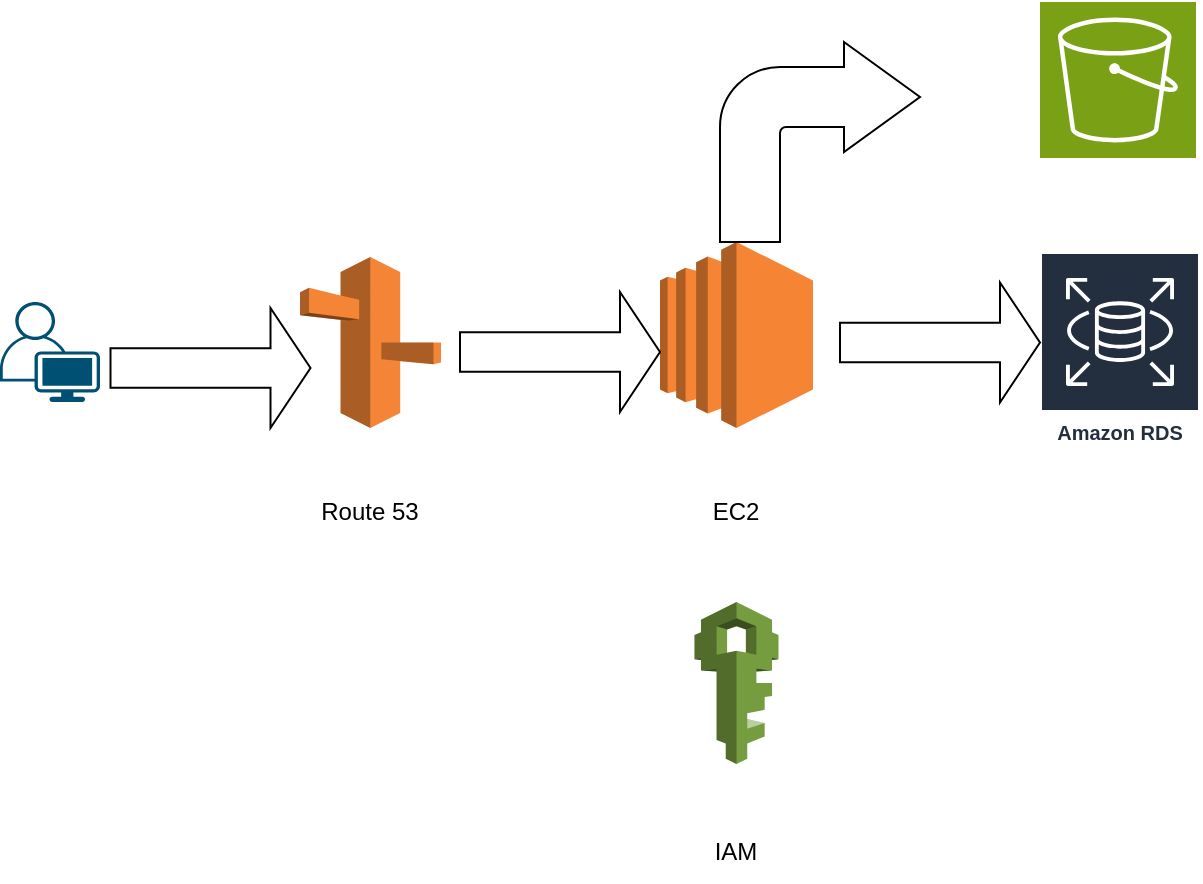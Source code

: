 <mxfile version="22.0.8" type="github">
  <diagram name="Page-1" id="VsmWE-DmiUkpjAb7zMRD">
    <mxGraphModel dx="1026" dy="654" grid="1" gridSize="10" guides="1" tooltips="1" connect="1" arrows="1" fold="1" page="1" pageScale="1" pageWidth="827" pageHeight="1169" math="0" shadow="0">
      <root>
        <mxCell id="0" />
        <mxCell id="1" parent="0" />
        <mxCell id="jl_IBWY0WhHe96FOX9Ji-1" value="" style="outlineConnect=0;dashed=0;verticalLabelPosition=bottom;verticalAlign=top;align=center;html=1;shape=mxgraph.aws3.ec2;fillColor=#F58534;gradientColor=none;" parent="1" vertex="1">
          <mxGeometry x="380" y="200" width="76.5" height="93" as="geometry" />
        </mxCell>
        <mxCell id="aLV7nFI_5ERvQfm9b1BL-1" value="EC2" style="text;html=1;strokeColor=none;fillColor=none;align=center;verticalAlign=middle;whiteSpace=wrap;rounded=0;" parent="1" vertex="1">
          <mxGeometry x="388.25" y="320" width="60" height="30" as="geometry" />
        </mxCell>
        <mxCell id="aLV7nFI_5ERvQfm9b1BL-2" value="" style="sketch=0;points=[[0,0,0],[0.25,0,0],[0.5,0,0],[0.75,0,0],[1,0,0],[0,1,0],[0.25,1,0],[0.5,1,0],[0.75,1,0],[1,1,0],[0,0.25,0],[0,0.5,0],[0,0.75,0],[1,0.25,0],[1,0.5,0],[1,0.75,0]];outlineConnect=0;fontColor=#232F3E;fillColor=#7AA116;strokeColor=#ffffff;dashed=0;verticalLabelPosition=bottom;verticalAlign=top;align=center;html=1;fontSize=12;fontStyle=0;aspect=fixed;shape=mxgraph.aws4.resourceIcon;resIcon=mxgraph.aws4.s3;" parent="1" vertex="1">
          <mxGeometry x="570" y="80" width="78" height="78" as="geometry" />
        </mxCell>
        <mxCell id="aLV7nFI_5ERvQfm9b1BL-3" value="" style="outlineConnect=0;dashed=0;verticalLabelPosition=bottom;verticalAlign=top;align=center;html=1;shape=mxgraph.aws3.route_53;fillColor=#F58536;gradientColor=none;" parent="1" vertex="1">
          <mxGeometry x="200" y="207.5" width="70.5" height="85.5" as="geometry" />
        </mxCell>
        <mxCell id="aLV7nFI_5ERvQfm9b1BL-4" value="Route 53&lt;br&gt;" style="text;html=1;strokeColor=none;fillColor=none;align=center;verticalAlign=middle;whiteSpace=wrap;rounded=0;" parent="1" vertex="1">
          <mxGeometry x="205.25" y="320" width="60" height="30" as="geometry" />
        </mxCell>
        <mxCell id="aLV7nFI_5ERvQfm9b1BL-8" value="" style="points=[[0.35,0,0],[0.98,0.51,0],[1,0.71,0],[0.67,1,0],[0,0.795,0],[0,0.65,0]];verticalLabelPosition=bottom;sketch=0;html=1;verticalAlign=top;aspect=fixed;align=center;pointerEvents=1;shape=mxgraph.cisco19.user;fillColor=#005073;strokeColor=none;" parent="1" vertex="1">
          <mxGeometry x="50" y="230" width="50" height="50" as="geometry" />
        </mxCell>
        <mxCell id="aLV7nFI_5ERvQfm9b1BL-9" value="Amazon RDS" style="sketch=0;outlineConnect=0;fontColor=#232F3E;gradientColor=none;strokeColor=#ffffff;fillColor=#232F3E;dashed=0;verticalLabelPosition=middle;verticalAlign=bottom;align=center;html=1;whiteSpace=wrap;fontSize=10;fontStyle=1;spacing=3;shape=mxgraph.aws4.productIcon;prIcon=mxgraph.aws4.rds;" parent="1" vertex="1">
          <mxGeometry x="570" y="205" width="80" height="100" as="geometry" />
        </mxCell>
        <mxCell id="aLV7nFI_5ERvQfm9b1BL-14" value="" style="html=1;shadow=0;dashed=0;align=center;verticalAlign=middle;shape=mxgraph.arrows2.arrow;dy=0.67;dx=20;notch=0;" parent="1" vertex="1">
          <mxGeometry x="105.25" y="233" width="100" height="60" as="geometry" />
        </mxCell>
        <mxCell id="aLV7nFI_5ERvQfm9b1BL-15" value="" style="html=1;shadow=0;dashed=0;align=center;verticalAlign=middle;shape=mxgraph.arrows2.arrow;dy=0.67;dx=20;notch=0;" parent="1" vertex="1">
          <mxGeometry x="280" y="225" width="100" height="60" as="geometry" />
        </mxCell>
        <mxCell id="aLV7nFI_5ERvQfm9b1BL-24" value="" style="html=1;shadow=0;dashed=0;align=center;verticalAlign=middle;shape=mxgraph.arrows2.arrow;dy=0.67;dx=20;notch=0;" parent="1" vertex="1">
          <mxGeometry x="470" y="220.25" width="100" height="60" as="geometry" />
        </mxCell>
        <mxCell id="aLV7nFI_5ERvQfm9b1BL-26" value="" style="html=1;shadow=0;dashed=0;align=center;verticalAlign=middle;shape=mxgraph.arrows2.bendArrow;dy=15;dx=38;notch=0;arrowHead=55;rounded=1;" parent="1" vertex="1">
          <mxGeometry x="410" y="100" width="100" height="100" as="geometry" />
        </mxCell>
        <mxCell id="aLV7nFI_5ERvQfm9b1BL-27" value="" style="outlineConnect=0;dashed=0;verticalLabelPosition=bottom;verticalAlign=top;align=center;html=1;shape=mxgraph.aws3.iam;fillColor=#759C3E;gradientColor=none;" parent="1" vertex="1">
          <mxGeometry x="397.25" y="380" width="42" height="81" as="geometry" />
        </mxCell>
        <mxCell id="aLV7nFI_5ERvQfm9b1BL-29" value="IAM" style="text;html=1;strokeColor=none;fillColor=none;align=center;verticalAlign=middle;whiteSpace=wrap;rounded=0;" parent="1" vertex="1">
          <mxGeometry x="388.25" y="490" width="60" height="30" as="geometry" />
        </mxCell>
      </root>
    </mxGraphModel>
  </diagram>
</mxfile>
